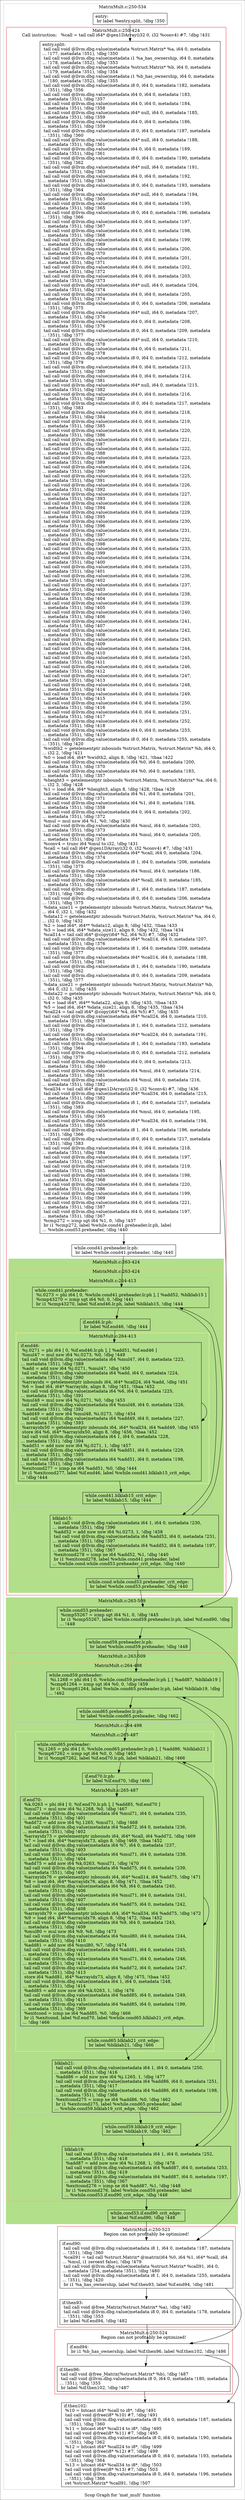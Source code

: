 digraph "Scop Graph for 'mat_mult' function" {
	label="Scop Graph for 'mat_mult' function";

	Node0xad67320 [shape=record,label="{entry:\l  br label %entry.split, !dbg !350\l}"];
	Node0xad67320 -> Node0xae3bd70;
	Node0xae3bd70 [shape=record,label="{entry.split:                                      \l  tail call void @llvm.dbg.value(metadata %struct.Matrix* %a, i64 0, metadata\l... !177, metadata !351), !dbg !350\l  tail call void @llvm.dbg.value(metadata i1 %a_has_ownership, i64 0, metadata\l... !178, metadata !352), !dbg !353\l  tail call void @llvm.dbg.value(metadata %struct.Matrix* %b, i64 0, metadata\l... !179, metadata !351), !dbg !354\l  tail call void @llvm.dbg.value(metadata i1 %b_has_ownership, i64 0, metadata\l... !180, metadata !352), !dbg !355\l  tail call void @llvm.dbg.value(metadata i8 0, i64 0, metadata !182, metadata\l... !351), !dbg !356\l  tail call void @llvm.dbg.value(metadata i64 0, i64 0, metadata !183,\l... metadata !351), !dbg !357\l  tail call void @llvm.dbg.value(metadata i64 0, i64 0, metadata !184,\l... metadata !351), !dbg !358\l  tail call void @llvm.dbg.value(metadata i64* null, i64 0, metadata !185,\l... metadata !351), !dbg !359\l  tail call void @llvm.dbg.value(metadata i64 0, i64 0, metadata !186,\l... metadata !351), !dbg !359\l  tail call void @llvm.dbg.value(metadata i8 0, i64 0, metadata !187, metadata\l... !351), !dbg !360\l  tail call void @llvm.dbg.value(metadata i64* null, i64 0, metadata !188,\l... metadata !351), !dbg !361\l  tail call void @llvm.dbg.value(metadata i64 0, i64 0, metadata !189,\l... metadata !351), !dbg !361\l  tail call void @llvm.dbg.value(metadata i8 0, i64 0, metadata !190, metadata\l... !351), !dbg !362\l  tail call void @llvm.dbg.value(metadata i64* null, i64 0, metadata !191,\l... metadata !351), !dbg !363\l  tail call void @llvm.dbg.value(metadata i64 0, i64 0, metadata !192,\l... metadata !351), !dbg !363\l  tail call void @llvm.dbg.value(metadata i8 0, i64 0, metadata !193, metadata\l... !351), !dbg !364\l  tail call void @llvm.dbg.value(metadata i64* null, i64 0, metadata !194,\l... metadata !351), !dbg !365\l  tail call void @llvm.dbg.value(metadata i64 0, i64 0, metadata !195,\l... metadata !351), !dbg !365\l  tail call void @llvm.dbg.value(metadata i8 0, i64 0, metadata !196, metadata\l... !351), !dbg !366\l  tail call void @llvm.dbg.value(metadata i64 0, i64 0, metadata !197,\l... metadata !351), !dbg !367\l  tail call void @llvm.dbg.value(metadata i64 0, i64 0, metadata !198,\l... metadata !351), !dbg !368\l  tail call void @llvm.dbg.value(metadata i64 0, i64 0, metadata !199,\l... metadata !351), !dbg !369\l  tail call void @llvm.dbg.value(metadata i64 0, i64 0, metadata !200,\l... metadata !351), !dbg !370\l  tail call void @llvm.dbg.value(metadata i64 0, i64 0, metadata !201,\l... metadata !351), !dbg !371\l  tail call void @llvm.dbg.value(metadata i64 0, i64 0, metadata !202,\l... metadata !351), !dbg !372\l  tail call void @llvm.dbg.value(metadata i64 0, i64 0, metadata !203,\l... metadata !351), !dbg !373\l  tail call void @llvm.dbg.value(metadata i64* null, i64 0, metadata !204,\l... metadata !351), !dbg !374\l  tail call void @llvm.dbg.value(metadata i64 0, i64 0, metadata !205,\l... metadata !351), !dbg !374\l  tail call void @llvm.dbg.value(metadata i8 0, i64 0, metadata !206, metadata\l... !351), !dbg !375\l  tail call void @llvm.dbg.value(metadata i64* null, i64 0, metadata !207,\l... metadata !351), !dbg !376\l  tail call void @llvm.dbg.value(metadata i64 0, i64 0, metadata !208,\l... metadata !351), !dbg !376\l  tail call void @llvm.dbg.value(metadata i8 0, i64 0, metadata !209, metadata\l... !351), !dbg !377\l  tail call void @llvm.dbg.value(metadata i64* null, i64 0, metadata !210,\l... metadata !351), !dbg !378\l  tail call void @llvm.dbg.value(metadata i64 0, i64 0, metadata !211,\l... metadata !351), !dbg !378\l  tail call void @llvm.dbg.value(metadata i8 0, i64 0, metadata !212, metadata\l... !351), !dbg !379\l  tail call void @llvm.dbg.value(metadata i64 0, i64 0, metadata !213,\l... metadata !351), !dbg !380\l  tail call void @llvm.dbg.value(metadata i64 0, i64 0, metadata !214,\l... metadata !351), !dbg !381\l  tail call void @llvm.dbg.value(metadata i64* null, i64 0, metadata !215,\l... metadata !351), !dbg !382\l  tail call void @llvm.dbg.value(metadata i64 0, i64 0, metadata !216,\l... metadata !351), !dbg !382\l  tail call void @llvm.dbg.value(metadata i8 0, i64 0, metadata !217, metadata\l... !351), !dbg !383\l  tail call void @llvm.dbg.value(metadata i64 0, i64 0, metadata !218,\l... metadata !351), !dbg !384\l  tail call void @llvm.dbg.value(metadata i64 0, i64 0, metadata !219,\l... metadata !351), !dbg !385\l  tail call void @llvm.dbg.value(metadata i64 0, i64 0, metadata !220,\l... metadata !351), !dbg !386\l  tail call void @llvm.dbg.value(metadata i64 0, i64 0, metadata !221,\l... metadata !351), !dbg !387\l  tail call void @llvm.dbg.value(metadata i64 0, i64 0, metadata !222,\l... metadata !351), !dbg !388\l  tail call void @llvm.dbg.value(metadata i64 0, i64 0, metadata !223,\l... metadata !351), !dbg !389\l  tail call void @llvm.dbg.value(metadata i64 0, i64 0, metadata !224,\l... metadata !351), !dbg !390\l  tail call void @llvm.dbg.value(metadata i64 0, i64 0, metadata !225,\l... metadata !351), !dbg !391\l  tail call void @llvm.dbg.value(metadata i64 0, i64 0, metadata !226,\l... metadata !351), !dbg !392\l  tail call void @llvm.dbg.value(metadata i64 0, i64 0, metadata !227,\l... metadata !351), !dbg !393\l  tail call void @llvm.dbg.value(metadata i64 0, i64 0, metadata !228,\l... metadata !351), !dbg !394\l  tail call void @llvm.dbg.value(metadata i64 0, i64 0, metadata !229,\l... metadata !351), !dbg !395\l  tail call void @llvm.dbg.value(metadata i64 0, i64 0, metadata !230,\l... metadata !351), !dbg !396\l  tail call void @llvm.dbg.value(metadata i64 0, i64 0, metadata !231,\l... metadata !351), !dbg !397\l  tail call void @llvm.dbg.value(metadata i64 0, i64 0, metadata !232,\l... metadata !351), !dbg !398\l  tail call void @llvm.dbg.value(metadata i64 0, i64 0, metadata !233,\l... metadata !351), !dbg !399\l  tail call void @llvm.dbg.value(metadata i64 0, i64 0, metadata !234,\l... metadata !351), !dbg !400\l  tail call void @llvm.dbg.value(metadata i64 0, i64 0, metadata !235,\l... metadata !351), !dbg !401\l  tail call void @llvm.dbg.value(metadata i64 0, i64 0, metadata !236,\l... metadata !351), !dbg !402\l  tail call void @llvm.dbg.value(metadata i64 0, i64 0, metadata !237,\l... metadata !351), !dbg !403\l  tail call void @llvm.dbg.value(metadata i64 0, i64 0, metadata !238,\l... metadata !351), !dbg !404\l  tail call void @llvm.dbg.value(metadata i64 0, i64 0, metadata !239,\l... metadata !351), !dbg !405\l  tail call void @llvm.dbg.value(metadata i64 0, i64 0, metadata !240,\l... metadata !351), !dbg !406\l  tail call void @llvm.dbg.value(metadata i64 0, i64 0, metadata !241,\l... metadata !351), !dbg !407\l  tail call void @llvm.dbg.value(metadata i64 0, i64 0, metadata !242,\l... metadata !351), !dbg !408\l  tail call void @llvm.dbg.value(metadata i64 0, i64 0, metadata !243,\l... metadata !351), !dbg !409\l  tail call void @llvm.dbg.value(metadata i64 0, i64 0, metadata !244,\l... metadata !351), !dbg !410\l  tail call void @llvm.dbg.value(metadata i64 0, i64 0, metadata !245,\l... metadata !351), !dbg !411\l  tail call void @llvm.dbg.value(metadata i64 0, i64 0, metadata !246,\l... metadata !351), !dbg !412\l  tail call void @llvm.dbg.value(metadata i64 0, i64 0, metadata !247,\l... metadata !351), !dbg !413\l  tail call void @llvm.dbg.value(metadata i64 0, i64 0, metadata !248,\l... metadata !351), !dbg !414\l  tail call void @llvm.dbg.value(metadata i64 0, i64 0, metadata !249,\l... metadata !351), !dbg !415\l  tail call void @llvm.dbg.value(metadata i64 0, i64 0, metadata !250,\l... metadata !351), !dbg !416\l  tail call void @llvm.dbg.value(metadata i64 0, i64 0, metadata !251,\l... metadata !351), !dbg !417\l  tail call void @llvm.dbg.value(metadata i64 0, i64 0, metadata !252,\l... metadata !351), !dbg !418\l  tail call void @llvm.dbg.value(metadata i64 0, i64 0, metadata !253,\l... metadata !351), !dbg !419\l  tail call void @llvm.dbg.value(metadata i8 0, i64 0, metadata !255, metadata\l... !351), !dbg !420\l  %width2 = getelementptr inbounds %struct.Matrix, %struct.Matrix* %b, i64 0,\l... i32 2, !dbg !421\l  %0 = load i64, i64* %width2, align 8, !dbg !421, !tbaa !422\l  tail call void @llvm.dbg.value(metadata i64 %0, i64 0, metadata !200,\l... metadata !351), !dbg !370\l  tail call void @llvm.dbg.value(metadata i64 %0, i64 0, metadata !183,\l... metadata !351), !dbg !357\l  %height3 = getelementptr inbounds %struct.Matrix, %struct.Matrix* %a, i64 0,\l... i32 3, !dbg !428\l  %1 = load i64, i64* %height3, align 8, !dbg !428, !tbaa !429\l  tail call void @llvm.dbg.value(metadata i64 %1, i64 0, metadata !201,\l... metadata !351), !dbg !371\l  tail call void @llvm.dbg.value(metadata i64 %1, i64 0, metadata !184,\l... metadata !351), !dbg !358\l  tail call void @llvm.dbg.value(metadata i64 0, i64 0, metadata !202,\l... metadata !351), !dbg !372\l  %mul = mul nsw i64 %1, %0, !dbg !430\l  tail call void @llvm.dbg.value(metadata i64 %mul, i64 0, metadata !203,\l... metadata !351), !dbg !373\l  tail call void @llvm.dbg.value(metadata i64 %mul, i64 0, metadata !205,\l... metadata !351), !dbg !374\l  %conv4 = trunc i64 %mul to i32, !dbg !431\l  %call = tail call i64* @gen1DArray(i32 0, i32 %conv4) #7, !dbg !431\l  tail call void @llvm.dbg.value(metadata i64* %call, i64 0, metadata !204,\l... metadata !351), !dbg !374\l  tail call void @llvm.dbg.value(metadata i8 1, i64 0, metadata !206, metadata\l... !351), !dbg !375\l  tail call void @llvm.dbg.value(metadata i64 %mul, i64 0, metadata !186,\l... metadata !351), !dbg !359\l  tail call void @llvm.dbg.value(metadata i64* %call, i64 0, metadata !185,\l... metadata !351), !dbg !359\l  tail call void @llvm.dbg.value(metadata i8 1, i64 0, metadata !187, metadata\l... !351), !dbg !360\l  tail call void @llvm.dbg.value(metadata i8 0, i64 0, metadata !206, metadata\l... !351), !dbg !375\l  %data_size11 = getelementptr inbounds %struct.Matrix, %struct.Matrix* %a,\l... i64 0, i32 1, !dbg !432\l  %data12 = getelementptr inbounds %struct.Matrix, %struct.Matrix* %a, i64 0,\l... i32 0, !dbg !432\l  %2 = load i64*, i64** %data12, align 8, !dbg !432, !tbaa !433\l  %3 = load i64, i64* %data_size11, align 8, !dbg !432, !tbaa !434\l  %call14 = tail call i64* @copy(i64* %2, i64 %3) #7, !dbg !432\l  tail call void @llvm.dbg.value(metadata i64* %call14, i64 0, metadata !207,\l... metadata !351), !dbg !376\l  tail call void @llvm.dbg.value(metadata i8 1, i64 0, metadata !209, metadata\l... !351), !dbg !377\l  tail call void @llvm.dbg.value(metadata i64* %call14, i64 0, metadata !188,\l... metadata !351), !dbg !361\l  tail call void @llvm.dbg.value(metadata i8 1, i64 0, metadata !190, metadata\l... !351), !dbg !362\l  tail call void @llvm.dbg.value(metadata i8 0, i64 0, metadata !209, metadata\l... !351), !dbg !377\l  %data_size21 = getelementptr inbounds %struct.Matrix, %struct.Matrix* %b,\l... i64 0, i32 1, !dbg !435\l  %data22 = getelementptr inbounds %struct.Matrix, %struct.Matrix* %b, i64 0,\l... i32 0, !dbg !435\l  %4 = load i64*, i64** %data22, align 8, !dbg !435, !tbaa !433\l  %5 = load i64, i64* %data_size21, align 8, !dbg !435, !tbaa !434\l  %call24 = tail call i64* @copy(i64* %4, i64 %5) #7, !dbg !435\l  tail call void @llvm.dbg.value(metadata i64* %call24, i64 0, metadata !210,\l... metadata !351), !dbg !378\l  tail call void @llvm.dbg.value(metadata i8 1, i64 0, metadata !212, metadata\l... !351), !dbg !379\l  tail call void @llvm.dbg.value(metadata i64* %call24, i64 0, metadata !191,\l... metadata !351), !dbg !363\l  tail call void @llvm.dbg.value(metadata i8 1, i64 0, metadata !193, metadata\l... !351), !dbg !364\l  tail call void @llvm.dbg.value(metadata i8 0, i64 0, metadata !212, metadata\l... !351), !dbg !379\l  tail call void @llvm.dbg.value(metadata i64 0, i64 0, metadata !213,\l... metadata !351), !dbg !380\l  tail call void @llvm.dbg.value(metadata i64 %mul, i64 0, metadata !214,\l... metadata !351), !dbg !381\l  tail call void @llvm.dbg.value(metadata i64 %mul, i64 0, metadata !216,\l... metadata !351), !dbg !382\l  %call34 = tail call i64* @gen1DArray(i32 0, i32 %conv4) #7, !dbg !436\l  tail call void @llvm.dbg.value(metadata i64* %call34, i64 0, metadata !215,\l... metadata !351), !dbg !382\l  tail call void @llvm.dbg.value(metadata i8 1, i64 0, metadata !217, metadata\l... !351), !dbg !383\l  tail call void @llvm.dbg.value(metadata i64 %mul, i64 0, metadata !195,\l... metadata !351), !dbg !365\l  tail call void @llvm.dbg.value(metadata i64* %call34, i64 0, metadata !194,\l... metadata !351), !dbg !365\l  tail call void @llvm.dbg.value(metadata i8 1, i64 0, metadata !196, metadata\l... !351), !dbg !366\l  tail call void @llvm.dbg.value(metadata i8 0, i64 0, metadata !217, metadata\l... !351), !dbg !383\l  tail call void @llvm.dbg.value(metadata i64 0, i64 0, metadata !218,\l... metadata !351), !dbg !384\l  tail call void @llvm.dbg.value(metadata i64 0, i64 0, metadata !197,\l... metadata !351), !dbg !367\l  tail call void @llvm.dbg.value(metadata i64 0, i64 0, metadata !219,\l... metadata !351), !dbg !385\l  tail call void @llvm.dbg.value(metadata i64 0, i64 0, metadata !198,\l... metadata !351), !dbg !368\l  tail call void @llvm.dbg.value(metadata i64 0, i64 0, metadata !220,\l... metadata !351), !dbg !386\l  tail call void @llvm.dbg.value(metadata i64 0, i64 0, metadata !199,\l... metadata !351), !dbg !369\l  tail call void @llvm.dbg.value(metadata i64 0, i64 0, metadata !221,\l... metadata !351), !dbg !387\l  tail call void @llvm.dbg.value(metadata i64 0, i64 0, metadata !197,\l... metadata !351), !dbg !367\l  %cmp272 = icmp sgt i64 %1, 0, !dbg !437\l  br i1 %cmp272, label %while.cond41.preheader.lr.ph, label\l... %while.cond53.preheader, !dbg !440\l}"];
	Node0xae3bd70 -> Node0xad890b0;
	Node0xae3bd70 -> Node0xae3d630;
	Node0xad890b0 [shape=record,label="{while.cond41.preheader.lr.ph:                     \l  br label %while.cond41.preheader, !dbg !440\l}"];
	Node0xad890b0 -> Node0xade2ca0;
	Node0xade2ca0 [shape=record,label="{while.cond41.preheader:                           \l  %i.0273 = phi i64 [ 0, %while.cond41.preheader.lr.ph ], [ %add52, %blklab15 ]\l  %cmp43270 = icmp sgt i64 %0, 0, !dbg !441\l  br i1 %cmp43270, label %if.end46.lr.ph, label %blklab15, !dbg !444\l}"];
	Node0xade2ca0 -> Node0xade1270;
	Node0xade2ca0 -> Node0xadef0b0;
	Node0xade1270 [shape=record,label="{if.end46.lr.ph:                                   \l  br label %if.end46, !dbg !444\l}"];
	Node0xade1270 -> Node0xad4adb0;
	Node0xad4adb0 [shape=record,label="{if.end46:                                         \l  %j.0271 = phi i64 [ 0, %if.end46.lr.ph ], [ %add51, %if.end46 ]\l  %mul47 = mul nsw i64 %i.0273, %0, !dbg !449\l  tail call void @llvm.dbg.value(metadata i64 %mul47, i64 0, metadata !223,\l... metadata !351), !dbg !389\l  %add = add nsw i64 %j.0271, %mul47, !dbg !450\l  tail call void @llvm.dbg.value(metadata i64 %add, i64 0, metadata !224,\l... metadata !351), !dbg !390\l  %arrayidx = getelementptr inbounds i64, i64* %call24, i64 %add, !dbg !451\l  %6 = load i64, i64* %arrayidx, align 8, !dbg !451, !tbaa !452\l  tail call void @llvm.dbg.value(metadata i64 %6, i64 0, metadata !225,\l... metadata !351), !dbg !391\l  %mul48 = mul nsw i64 %j.0271, %0, !dbg !453\l  tail call void @llvm.dbg.value(metadata i64 %mul48, i64 0, metadata !226,\l... metadata !351), !dbg !392\l  %add49 = add nsw i64 %mul48, %i.0273, !dbg !454\l  tail call void @llvm.dbg.value(metadata i64 %add49, i64 0, metadata !227,\l... metadata !351), !dbg !393\l  %arrayidx50 = getelementptr inbounds i64, i64* %call34, i64 %add49, !dbg !455\l  store i64 %6, i64* %arrayidx50, align 8, !dbg !456, !tbaa !452\l  tail call void @llvm.dbg.value(metadata i64 1, i64 0, metadata !228,\l... metadata !351), !dbg !394\l  %add51 = add nuw nsw i64 %j.0271, 1, !dbg !457\l  tail call void @llvm.dbg.value(metadata i64 %add51, i64 0, metadata !229,\l... metadata !351), !dbg !395\l  tail call void @llvm.dbg.value(metadata i64 %add51, i64 0, metadata !198,\l... metadata !351), !dbg !368\l  %exitcond277 = icmp ne i64 %add51, %0, !dbg !444\l  br i1 %exitcond277, label %if.end46, label %while.cond41.blklab15_crit_edge,\l... !dbg !444\l}"];
	Node0xad4adb0 -> Node0xad4adb0[constraint=false];
	Node0xad4adb0 -> Node0xae2dbe0;
	Node0xae2dbe0 [shape=record,label="{while.cond41.blklab15_crit_edge:                  \l  br label %blklab15, !dbg !444\l}"];
	Node0xae2dbe0 -> Node0xadef0b0;
	Node0xadef0b0 [shape=record,label="{blklab15:                                         \l  tail call void @llvm.dbg.value(metadata i64 1, i64 0, metadata !230,\l... metadata !351), !dbg !396\l  %add52 = add nuw nsw i64 %i.0273, 1, !dbg !458\l  tail call void @llvm.dbg.value(metadata i64 %add52, i64 0, metadata !231,\l... metadata !351), !dbg !397\l  tail call void @llvm.dbg.value(metadata i64 %add52, i64 0, metadata !197,\l... metadata !351), !dbg !367\l  %exitcond278 = icmp ne i64 %add52, %1, !dbg !440\l  br i1 %exitcond278, label %while.cond41.preheader, label\l... %while.cond.while.cond53.preheader_crit_edge, !dbg !440\l}"];
	Node0xadef0b0 -> Node0xade2ca0[constraint=false];
	Node0xadef0b0 -> Node0xad868b0;
	Node0xad868b0 [shape=record,label="{while.cond.while.cond53.preheader_crit_edge:      \l  br label %while.cond53.preheader, !dbg !440\l}"];
	Node0xad868b0 -> Node0xae3d630;
	Node0xae3d630 [shape=record,label="{while.cond53.preheader:                           \l  %cmp55267 = icmp sgt i64 %1, 0, !dbg !445\l  br i1 %cmp55267, label %while.cond59.preheader.lr.ph, label %if.end90, !dbg\l... !448\l}"];
	Node0xae3d630 -> Node0xae2cbb0;
	Node0xae3d630 -> Node0xaddb980;
	Node0xae2cbb0 [shape=record,label="{while.cond59.preheader.lr.ph:                     \l  br label %while.cond59.preheader, !dbg !448\l}"];
	Node0xae2cbb0 -> Node0xadc2af0;
	Node0xadc2af0 [shape=record,label="{while.cond59.preheader:                           \l  %i.1268 = phi i64 [ 0, %while.cond59.preheader.lr.ph ], [ %add87, %blklab19 ]\l  %cmp61264 = icmp sgt i64 %0, 0, !dbg !459\l  br i1 %cmp61264, label %while.cond65.preheader.lr.ph, label %blklab19, !dbg\l... !462\l}"];
	Node0xadc2af0 -> Node0xae2a580;
	Node0xadc2af0 -> Node0xad56020;
	Node0xae2a580 [shape=record,label="{while.cond65.preheader.lr.ph:                     \l  br label %while.cond65.preheader, !dbg !462\l}"];
	Node0xae2a580 -> Node0xadf8230;
	Node0xadf8230 [shape=record,label="{while.cond65.preheader:                           \l  %j.1265 = phi i64 [ 0, %while.cond65.preheader.lr.ph ], [ %add86, %blklab21 ]\l  %cmp67262 = icmp sgt i64 %0, 0, !dbg !463\l  br i1 %cmp67262, label %if.end70.lr.ph, label %blklab21, !dbg !466\l}"];
	Node0xadf8230 -> Node0xad48410;
	Node0xadf8230 -> Node0xaecbb70;
	Node0xad48410 [shape=record,label="{if.end70.lr.ph:                                   \l  br label %if.end70, !dbg !466\l}"];
	Node0xad48410 -> Node0xacdb6b0;
	Node0xacdb6b0 [shape=record,label="{if.end70:                                         \l  %k.0263 = phi i64 [ 0, %if.end70.lr.ph ], [ %add85, %if.end70 ]\l  %mul71 = mul nsw i64 %i.1268, %0, !dbg !467\l  tail call void @llvm.dbg.value(metadata i64 %mul71, i64 0, metadata !235,\l... metadata !351), !dbg !401\l  %add72 = add nsw i64 %j.1265, %mul71, !dbg !468\l  tail call void @llvm.dbg.value(metadata i64 %add72, i64 0, metadata !236,\l... metadata !351), !dbg !402\l  %arrayidx73 = getelementptr inbounds i64, i64* %call, i64 %add72, !dbg !469\l  %7 = load i64, i64* %arrayidx73, align 8, !dbg !469, !tbaa !452\l  tail call void @llvm.dbg.value(metadata i64 %7, i64 0, metadata !237,\l... metadata !351), !dbg !403\l  tail call void @llvm.dbg.value(metadata i64 %mul71, i64 0, metadata !238,\l... metadata !351), !dbg !404\l  %add75 = add nsw i64 %k.0263, %mul71, !dbg !470\l  tail call void @llvm.dbg.value(metadata i64 %add75, i64 0, metadata !239,\l... metadata !351), !dbg !405\l  %arrayidx76 = getelementptr inbounds i64, i64* %call14, i64 %add75, !dbg !471\l  %8 = load i64, i64* %arrayidx76, align 8, !dbg !471, !tbaa !452\l  tail call void @llvm.dbg.value(metadata i64 %8, i64 0, metadata !240,\l... metadata !351), !dbg !406\l  tail call void @llvm.dbg.value(metadata i64 %mul71, i64 0, metadata !241,\l... metadata !351), !dbg !407\l  tail call void @llvm.dbg.value(metadata i64 %add75, i64 0, metadata !242,\l... metadata !351), !dbg !408\l  %arrayidx79 = getelementptr inbounds i64, i64* %call34, i64 %add75, !dbg !472\l  %9 = load i64, i64* %arrayidx79, align 8, !dbg !472, !tbaa !452\l  tail call void @llvm.dbg.value(metadata i64 %9, i64 0, metadata !243,\l... metadata !351), !dbg !409\l  %mul80 = mul nsw i64 %9, %8, !dbg !473\l  tail call void @llvm.dbg.value(metadata i64 %mul80, i64 0, metadata !244,\l... metadata !351), !dbg !410\l  %add81 = add nsw i64 %mul80, %7, !dbg !474\l  tail call void @llvm.dbg.value(metadata i64 %add81, i64 0, metadata !245,\l... metadata !351), !dbg !411\l  tail call void @llvm.dbg.value(metadata i64 %mul71, i64 0, metadata !246,\l... metadata !351), !dbg !412\l  tail call void @llvm.dbg.value(metadata i64 %add72, i64 0, metadata !247,\l... metadata !351), !dbg !413\l  store i64 %add81, i64* %arrayidx73, align 8, !dbg !475, !tbaa !452\l  tail call void @llvm.dbg.value(metadata i64 1, i64 0, metadata !248,\l... metadata !351), !dbg !414\l  %add85 = add nuw nsw i64 %k.0263, 1, !dbg !476\l  tail call void @llvm.dbg.value(metadata i64 %add85, i64 0, metadata !249,\l... metadata !351), !dbg !415\l  tail call void @llvm.dbg.value(metadata i64 %add85, i64 0, metadata !199,\l... metadata !351), !dbg !369\l  %exitcond = icmp ne i64 %add85, %0, !dbg !466\l  br i1 %exitcond, label %if.end70, label %while.cond65.blklab21_crit_edge,\l... !dbg !466\l}"];
	Node0xacdb6b0 -> Node0xacdb6b0[constraint=false];
	Node0xacdb6b0 -> Node0xadcdf00;
	Node0xadcdf00 [shape=record,label="{while.cond65.blklab21_crit_edge:                  \l  br label %blklab21, !dbg !466\l}"];
	Node0xadcdf00 -> Node0xaecbb70;
	Node0xaecbb70 [shape=record,label="{blklab21:                                         \l  tail call void @llvm.dbg.value(metadata i64 1, i64 0, metadata !250,\l... metadata !351), !dbg !416\l  %add86 = add nuw nsw i64 %j.1265, 1, !dbg !477\l  tail call void @llvm.dbg.value(metadata i64 %add86, i64 0, metadata !251,\l... metadata !351), !dbg !417\l  tail call void @llvm.dbg.value(metadata i64 %add86, i64 0, metadata !198,\l... metadata !351), !dbg !368\l  %exitcond275 = icmp ne i64 %add86, %0, !dbg !462\l  br i1 %exitcond275, label %while.cond65.preheader, label\l... %while.cond59.blklab19_crit_edge, !dbg !462\l}"];
	Node0xaecbb70 -> Node0xadf8230[constraint=false];
	Node0xaecbb70 -> Node0xadcbfa0;
	Node0xadcbfa0 [shape=record,label="{while.cond59.blklab19_crit_edge:                  \l  br label %blklab19, !dbg !462\l}"];
	Node0xadcbfa0 -> Node0xad56020;
	Node0xad56020 [shape=record,label="{blklab19:                                         \l  tail call void @llvm.dbg.value(metadata i64 1, i64 0, metadata !252,\l... metadata !351), !dbg !418\l  %add87 = add nuw nsw i64 %i.1268, 1, !dbg !478\l  tail call void @llvm.dbg.value(metadata i64 %add87, i64 0, metadata !253,\l... metadata !351), !dbg !419\l  tail call void @llvm.dbg.value(metadata i64 %add87, i64 0, metadata !197,\l... metadata !351), !dbg !367\l  %exitcond276 = icmp ne i64 %add87, %1, !dbg !448\l  br i1 %exitcond276, label %while.cond59.preheader, label\l... %while.cond53.if.end90_crit_edge, !dbg !448\l}"];
	Node0xad56020 -> Node0xadc2af0[constraint=false];
	Node0xad56020 -> Node0xaecbc60;
	Node0xaecbc60 [shape=record,label="{while.cond53.if.end90_crit_edge:                  \l  br label %if.end90, !dbg !448\l}"];
	Node0xaecbc60 -> Node0xaddb980;
	Node0xaddb980 [shape=record,label="{if.end90:                                         \l  tail call void @llvm.dbg.value(metadata i8 1, i64 0, metadata !187, metadata\l... !351), !dbg !360\l  %call91 = tail call %struct.Matrix* @matrix(i64 %0, i64 %1, i64* %call, i64\l... %mul, i1 zeroext false), !dbg !479\l  tail call void @llvm.dbg.value(metadata %struct.Matrix* %call91, i64 0,\l... metadata !254, metadata !351), !dbg !480\l  tail call void @llvm.dbg.value(metadata i8 1, i64 0, metadata !255, metadata\l... !351), !dbg !420\l  br i1 %a_has_ownership, label %if.then93, label %if.end94, !dbg !481\l}"];
	Node0xaddb980 -> Node0xad8c5b0;
	Node0xaddb980 -> Node0xae0e9a0;
	Node0xad8c5b0 [shape=record,label="{if.then93:                                        \l  tail call void @free_Matrix(%struct.Matrix* %a), !dbg !482\l  tail call void @llvm.dbg.value(metadata i8 0, i64 0, metadata !178, metadata\l... !351), !dbg !353\l  br label %if.end94, !dbg !482\l}"];
	Node0xad8c5b0 -> Node0xae0e9a0;
	Node0xae0e9a0 [shape=record,label="{if.end94:                                         \l  br i1 %b_has_ownership, label %if.then96, label %if.then102, !dbg !486\l}"];
	Node0xae0e9a0 -> Node0xadc49f0;
	Node0xae0e9a0 -> Node0xade9c70;
	Node0xadc49f0 [shape=record,label="{if.then96:                                        \l  tail call void @free_Matrix(%struct.Matrix* %b), !dbg !487\l  tail call void @llvm.dbg.value(metadata i8 0, i64 0, metadata !180, metadata\l... !351), !dbg !355\l  br label %if.then102, !dbg !487\l}"];
	Node0xadc49f0 -> Node0xade9c70;
	Node0xade9c70 [shape=record,label="{if.then102:                                       \l  %10 = bitcast i64* %call to i8*, !dbg !491\l  tail call void @free(i8* %10) #7, !dbg !491\l  tail call void @llvm.dbg.value(metadata i8 0, i64 0, metadata !187, metadata\l... !351), !dbg !360\l  %11 = bitcast i64* %call14 to i8*, !dbg !495\l  tail call void @free(i8* %11) #7, !dbg !495\l  tail call void @llvm.dbg.value(metadata i8 0, i64 0, metadata !190, metadata\l... !351), !dbg !362\l  %12 = bitcast i64* %call24 to i8*, !dbg !499\l  tail call void @free(i8* %12) #7, !dbg !499\l  tail call void @llvm.dbg.value(metadata i8 0, i64 0, metadata !193, metadata\l... !351), !dbg !364\l  %13 = bitcast i64* %call34 to i8*, !dbg !503\l  tail call void @free(i8* %13) #7, !dbg !503\l  tail call void @llvm.dbg.value(metadata i8 0, i64 0, metadata !196, metadata\l... !351), !dbg !366\l  ret %struct.Matrix* %call91, !dbg !507\l}"];
	colorscheme = "paired12"
        subgraph cluster_0xadd7730 {
          label = "MatrixMult.c:250-534
";
          style = solid;
          color = 1
          subgraph cluster_0xadc5b50 {
            label = "MatrixMult.c:250-424
Call instruction:   %call = tail call i64* @gen1DArray(i32 0, i32 %conv4) #7, !dbg !431";
            style = solid;
            color = 6
            subgraph cluster_0xadd5ec0 {
              label = "MatrixMult.c:263-424
";
              style = filled;
              color = 3              subgraph cluster_0xacdf690 {
                label = "MatrixMult.c:263-424
";
                style = solid;
                color = 7
                subgraph cluster_0xadccde0 {
                  label = "MatrixMult.c:264-413
";
                  style = solid;
                  color = 9
                  subgraph cluster_0xade9fa0 {
                    label = "MatrixMult.c:264-413
";
                    style = solid;
                    color = 11
                    Node0xad4adb0;
                  }
                  Node0xade2ca0;
                  Node0xade1270;
                  Node0xae2dbe0;
                }
                Node0xadef0b0;
              }
              Node0xad868b0;
            }
            Node0xae3bd70;
            Node0xad890b0;
          }
          subgraph cluster_0xadcd2c0 {
            label = "MatrixMult.c:263-509
";
            style = filled;
            color = 3            subgraph cluster_0xadcf200 {
              label = "MatrixMult.c:263-509
";
              style = solid;
              color = 5
              subgraph cluster_0xade9420 {
                label = "MatrixMult.c:264-498
";
                style = solid;
                color = 7
                subgraph cluster_0xacde3a0 {
                  label = "MatrixMult.c:264-498
";
                  style = solid;
                  color = 9
                  subgraph cluster_0xadd6db0 {
                    label = "MatrixMult.c:265-487
";
                    style = solid;
                    color = 11
                    subgraph cluster_0xad8b480 {
                      label = "MatrixMult.c:265-487
";
                      style = solid;
                      color = 1
                      Node0xacdb6b0;
                    }
                    Node0xadf8230;
                    Node0xad48410;
                    Node0xadcdf00;
                  }
                  Node0xaecbb70;
                }
                Node0xadc2af0;
                Node0xae2a580;
                Node0xadcbfa0;
              }
              Node0xad56020;
            }
            Node0xae3d630;
            Node0xae2cbb0;
            Node0xaecbc60;
          }
          subgraph cluster_0xadca200 {
            label = "MatrixMult.c:250-523
Region can not profitably be optimized!";
            style = solid;
            color = 6
            Node0xaddb980;
            Node0xad8c5b0;
          }
          subgraph cluster_0xadd50d0 {
            label = "MatrixMult.c:250-524
Region can not profitably be optimized!";
            style = solid;
            color = 6
            Node0xae0e9a0;
            Node0xadc49f0;
          }
          Node0xad67320;
          Node0xade9c70;
        }
}
